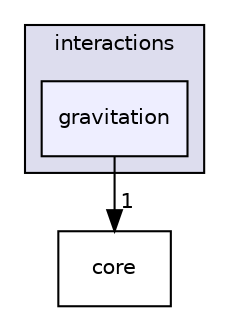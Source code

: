 digraph "include/interactions/gravitation" {
  compound=true
  node [ fontsize="10", fontname="Helvetica"];
  edge [ labelfontsize="10", labelfontname="Helvetica"];
  subgraph clusterdir_a0e072522556b65a93a9487bd14d855c {
    graph [ bgcolor="#ddddee", pencolor="black", label="interactions" fontname="Helvetica", fontsize="10", URL="dir_a0e072522556b65a93a9487bd14d855c.html"]
  dir_5c1d8d3495fe6ca88a6254cfddce7e7d [shape=box, label="gravitation", style="filled", fillcolor="#eeeeff", pencolor="black", URL="dir_5c1d8d3495fe6ca88a6254cfddce7e7d.html"];
  }
  dir_3d69f64eaf81436fe2b22361382717e5 [shape=box label="core" URL="dir_3d69f64eaf81436fe2b22361382717e5.html"];
  dir_5c1d8d3495fe6ca88a6254cfddce7e7d->dir_3d69f64eaf81436fe2b22361382717e5 [headlabel="1", labeldistance=1.5 headhref="dir_000011_000003.html"];
}
